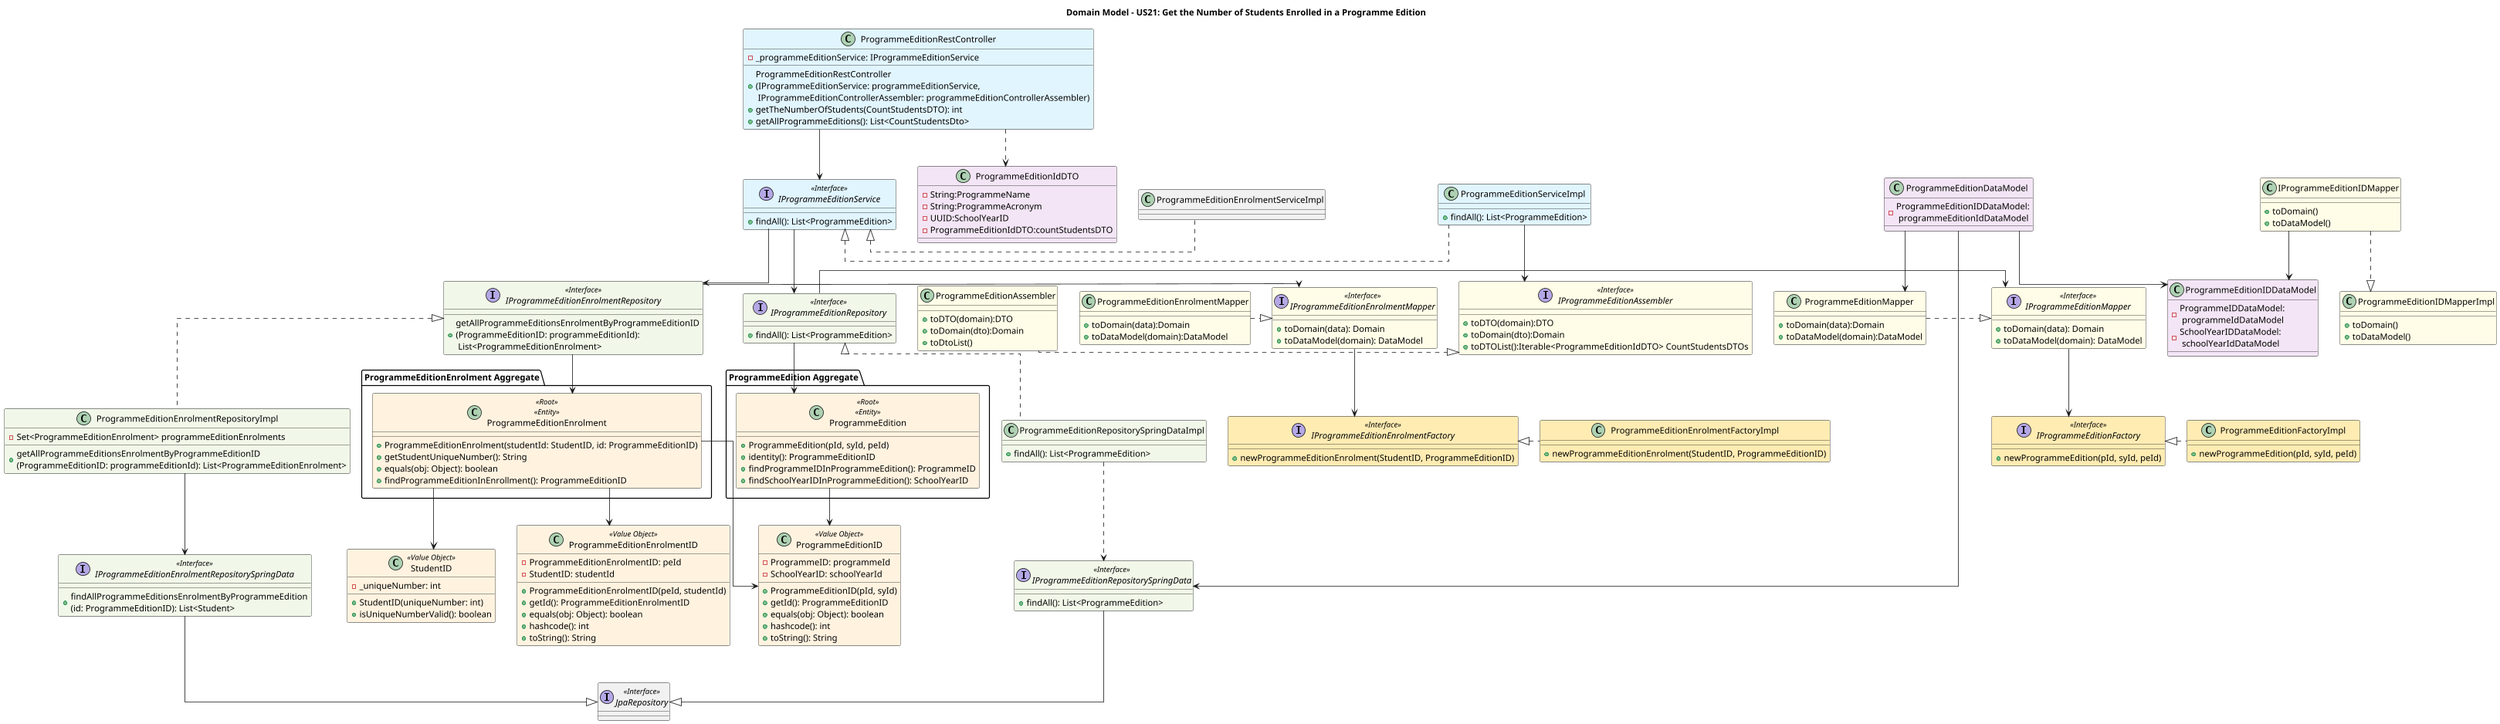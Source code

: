 @startuml DomainModel_US21_Compact

title Domain Model - US21: Get the Number of Students Enrolled in a Programme Edition
scale 0.8
skinparam linetype ortho

'============ Controller ============'

class ProgrammeEditionRestController #E1F5FE{
  - _programmeEditionService: IProgrammeEditionService
  + ProgrammeEditionRestController\n(IProgrammeEditionService: programmeEditionService,\n IProgrammeEditionControllerAssembler: programmeEditionControllerAssembler)
  + getTheNumberOfStudents(CountStudentsDTO): int
  + getAllProgrammeEditions(): List<CountStudentsDto>
}

'============ Aggregates ============'

package "ProgrammeEditionEnrolment Aggregate" {
  class ProgrammeEditionEnrolment <<Root>> <<Entity>>#FFF3E0 {
    + ProgrammeEditionEnrolment(studentId: StudentID, id: ProgrammeEditionID)
    + getStudentUniqueNumber(): String
    + equals(obj: Object): boolean
    + findProgrammeEditionInEnrollment(): ProgrammeEditionID
  }
}

package "ProgrammeEdition Aggregate" {
  class ProgrammeEdition <<Root>> <<Entity>>#FFF3E0 {
    + ProgrammeEdition(pId, syId, peId)
    + identity(): ProgrammeEditionID
    + findProgrammeIDInProgrammeEdition(): ProgrammeID
    + findSchoolYearIDInProgrammeEdition(): SchoolYearID
  }
}

'============ Value Objects ============'

class ProgrammeEditionID <<Value Object>>#FFF3E0 {
  - ProgrammeID: programmeId
  - SchoolYearID: schoolYearId
  + ProgrammeEditionID(pId, syId)
  + getId(): ProgrammeEditionID
  + equals(obj: Object): boolean
  + hashcode(): int
  + toString(): String
}

class StudentID <<Value Object>>#FFF3E0 {
  - _uniqueNumber: int
  + StudentID(uniqueNumber: int)
  + isUniqueNumberValid(): boolean
}

class ProgrammeEditionEnrolmentID <<Value Object>>#FFF3E0 {
  -ProgrammeEditionEnrolmentID: peId
  -StudentID: studentId
  + ProgrammeEditionEnrolmentID(peId, studentId)
  + getId(): ProgrammeEditionEnrolmentID
  + equals(obj: Object): boolean
  + hashcode(): int
  + toString(): String
}

'============ Factory ============'

interface IProgrammeEditionEnrolmentFactory <<Interface>> #FFECB3{
  + newProgrammeEditionEnrolment(StudentID, ProgrammeEditionID)
}

class ProgrammeEditionEnrolmentFactoryImpl #FFECB3{
  + newProgrammeEditionEnrolment(StudentID, ProgrammeEditionID)
}

interface IProgrammeEditionFactory <<Interface>> #FFECB3{
  + newProgrammeEdition(pId, syId, peId)
}

class ProgrammeEditionFactoryImpl #FFECB3{
  + newProgrammeEdition(pId, syId, peId)
}

'============ Repository ============'

interface IProgrammeEditionRepository <<Interface>> #F1F8E9{
  + findAll(): List<ProgrammeEdition>
}

interface IProgrammeEditionEnrolmentRepository <<Interface>> #F1F8E9{
  +getAllProgrammeEditionsEnrolmentByProgrammeEditionID\n(ProgrammeEditionID: programmeEditionId):\n List<ProgrammeEditionEnrolment>
}

class ProgrammeEditionEnrolmentRepositoryImpl #F1F8E9{
  -Set<ProgrammeEditionEnrolment> programmeEditionEnrolments
  +getAllProgrammeEditionsEnrolmentByProgrammeEditionID\n(ProgrammeEditionID: programmeEditionId): List<ProgrammeEditionEnrolment>
}

'============ Service ============'

interface IProgrammeEditionService <<Interface>> #E1F5FE{
  + findAll(): List<ProgrammeEdition>
}

class ProgrammeEditionServiceImpl #E1F5FE{
  + findAll(): List<ProgrammeEdition>
}

'============ Mappers ============'

interface IProgrammeEditionMapper <<Interface>> #FFFDE7{
  +toDomain(data): Domain
  +toDataModel(domain): DataModel
}

class ProgrammeEditionMapper #FFFDE7{
  + toDomain(data):Domain
  + toDataModel(domain):DataModel
}

class ProgrammeEditionEnrolmentMapper #FFFDE7{
  +toDomain(data):Domain
  +toDataModel(domain):DataModel
}

interface IProgrammeEditionEnrolmentMapper <<Interface>> #FFFDE7{
  + toDomain(data): Domain
  + toDataModel(domain): DataModel
}

class ProgrammeEditionIDMapperImpl #FFFDE7{
+toDomain()
+toDataModel()
}

class IProgrammeEditionIDMapper #FFFDE7{
+toDomain()
+toDataModel()
}

'============ Data Models ============'

class ProgrammeEditionDataModel #F3E5F5{
  -ProgrammeEditionIDDataModel:\n programmeEditionIdDataModel
}

class ProgrammeEditionIDDataModel #F3E5F5{
  - ProgrammeIDDataModel:\n programmeIdDataModel
  - SchoolYearIDDataModel:\n schoolYearIdDataModel
}

'============ JPA Repository ============'

interface IProgrammeEditionEnrolmentRepositorySpringData <<Interface>> #F1F8E9{
  + findAllProgrammeEditionsEnrolmentByProgrammeEdition\n(id: ProgrammeEditionID): List<Student>
}

interface JpaRepository <<Interface>> {}

class ProgrammeEditionRepositorySpringDataImpl #F1F8E9 {
  + findAll(): List<ProgrammeEdition>
}

interface IProgrammeEditionRepositorySpringData <<Interface>> #F1F8E9 {
+ findAll(): List<ProgrammeEdition>
}

'============ Assembler ============'

class ProgrammeEditionAssembler #FFFDE7{
  + toDTO(domain):DTO
  + toDomain(dto):Domain
  + toDtoList()
}

interface IProgrammeEditionAssembler <<Interface>> #FFFDE7{
  +toDTO(domain):DTO
  +toDomain(dto):Domain
  +toDTOList():Iterable<ProgrammeEditionIdDTO> CountStudentsDTOs
}

'============ ProgrammeEditionDTO ============'

class ProgrammeEditionIdDTO #F3E5F5{
  -String:ProgrammeName
  -String:ProgrammeAcronym
  -UUID:SchoolYearID
  -ProgrammeEditionIdDTO:countStudentsDTO
}

' === RELATIONSHIPS === '

ProgrammeEdition --> ProgrammeEditionID
ProgrammeEditionEnrolment --> ProgrammeEditionID
ProgrammeEditionEnrolment --> StudentID
ProgrammeEditionEnrolment --> ProgrammeEditionEnrolmentID

ProgrammeEditionRestController -down-> IProgrammeEditionService

IProgrammeEditionEnrolmentRepository <|.. ProgrammeEditionEnrolmentRepositoryImpl
ProgrammeEditionEnrolmentServiceImpl -left..|> IProgrammeEditionService
IProgrammeEditionService -down-> IProgrammeEditionEnrolmentRepository
IProgrammeEditionEnrolmentRepository --> ProgrammeEditionEnrolment
ProgrammeEditionEnrolmentRepositoryImpl --> IProgrammeEditionEnrolmentRepositorySpringData
IProgrammeEditionEnrolmentRepositorySpringData --|> JpaRepository

ProgrammeEditionEnrolmentMapper -right..|> IProgrammeEditionEnrolmentMapper
IProgrammeEditionEnrolmentRepository -left-> IProgrammeEditionEnrolmentMapper

ProgrammeEditionEnrolmentFactoryImpl -left..|> IProgrammeEditionEnrolmentFactory
IProgrammeEditionEnrolmentMapper -down-> IProgrammeEditionEnrolmentFactory

IProgrammeEditionRepository <|.. ProgrammeEditionRepositorySpringDataImpl
ProgrammeEditionServiceImpl -left..|> IProgrammeEditionService
IProgrammeEditionService -down-> IProgrammeEditionRepository
IProgrammeEditionRepository --> ProgrammeEdition
ProgrammeEditionRepositorySpringDataImpl ..> IProgrammeEditionRepositorySpringData
IProgrammeEditionRepositorySpringData --|> JpaRepository

ProgrammeEditionMapper -right..|> IProgrammeEditionMapper
IProgrammeEditionRepository -left-> IProgrammeEditionMapper

ProgrammeEditionFactoryImpl -left..|> IProgrammeEditionFactory
IProgrammeEditionMapper -down-> IProgrammeEditionFactory
ProgrammeEditionRestController ..> ProgrammeEditionIdDTO

ProgrammeEditionAssembler -right..|> IProgrammeEditionAssembler
ProgrammeEditionServiceImpl --> IProgrammeEditionAssembler
ProgrammeEditionDataModel --> IProgrammeEditionRepositorySpringData
ProgrammeEditionDataModel --> ProgrammeEditionMapper
ProgrammeEditionDataModel --> ProgrammeEditionIDDataModel
IProgrammeEditionIDMapper --> ProgrammeEditionIDDataModel
IProgrammeEditionIDMapper ..|> ProgrammeEditionIDMapperImpl

@enduml
